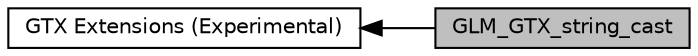 digraph "GLM_GTX_string_cast"
{
  edge [fontname="Helvetica",fontsize="10",labelfontname="Helvetica",labelfontsize="10"];
  node [fontname="Helvetica",fontsize="10",shape=box];
  rankdir=LR;
  Node2 [label="GTX Extensions (Experimental)",height=0.2,width=0.4,color="black", fillcolor="white", style="filled",URL="$group__gtx.html",tooltip="Functions and types that the GLSL specification doesn't define, but useful to have for a C++ program."];
  Node1 [label="GLM_GTX_string_cast",height=0.2,width=0.4,color="black", fillcolor="grey75", style="filled", fontcolor="black",tooltip="Setup strings for GLM type values."];
  Node2->Node1 [shape=plaintext, dir="back", style="solid"];
}
